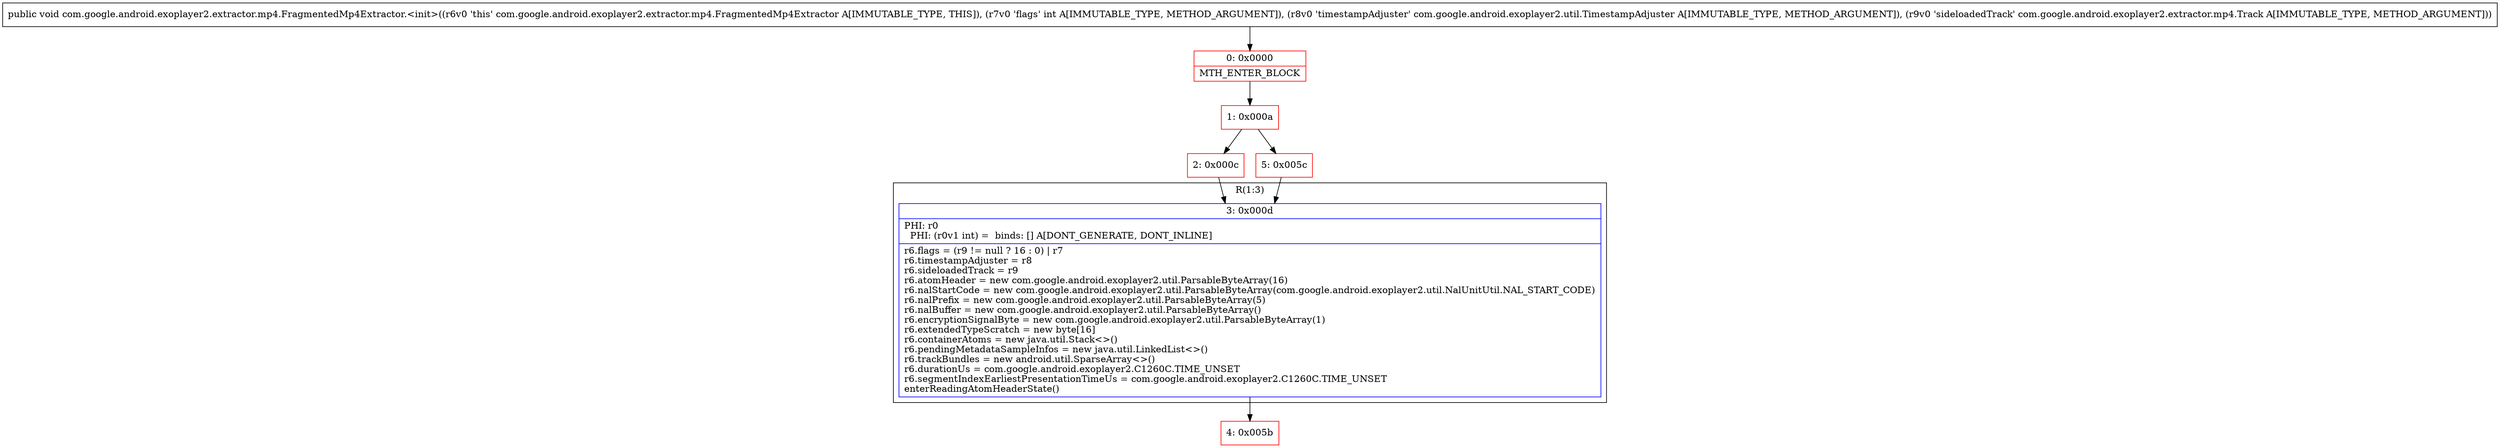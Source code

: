 digraph "CFG forcom.google.android.exoplayer2.extractor.mp4.FragmentedMp4Extractor.\<init\>(ILcom\/google\/android\/exoplayer2\/util\/TimestampAdjuster;Lcom\/google\/android\/exoplayer2\/extractor\/mp4\/Track;)V" {
subgraph cluster_Region_778426987 {
label = "R(1:3)";
node [shape=record,color=blue];
Node_3 [shape=record,label="{3\:\ 0x000d|PHI: r0 \l  PHI: (r0v1 int) =  binds: [] A[DONT_GENERATE, DONT_INLINE]\l|r6.flags = (r9 != null ? 16 : 0) \| r7\lr6.timestampAdjuster = r8\lr6.sideloadedTrack = r9\lr6.atomHeader = new com.google.android.exoplayer2.util.ParsableByteArray(16)\lr6.nalStartCode = new com.google.android.exoplayer2.util.ParsableByteArray(com.google.android.exoplayer2.util.NalUnitUtil.NAL_START_CODE)\lr6.nalPrefix = new com.google.android.exoplayer2.util.ParsableByteArray(5)\lr6.nalBuffer = new com.google.android.exoplayer2.util.ParsableByteArray()\lr6.encryptionSignalByte = new com.google.android.exoplayer2.util.ParsableByteArray(1)\lr6.extendedTypeScratch = new byte[16]\lr6.containerAtoms = new java.util.Stack\<\>()\lr6.pendingMetadataSampleInfos = new java.util.LinkedList\<\>()\lr6.trackBundles = new android.util.SparseArray\<\>()\lr6.durationUs = com.google.android.exoplayer2.C1260C.TIME_UNSET\lr6.segmentIndexEarliestPresentationTimeUs = com.google.android.exoplayer2.C1260C.TIME_UNSET\lenterReadingAtomHeaderState()\l}"];
}
Node_0 [shape=record,color=red,label="{0\:\ 0x0000|MTH_ENTER_BLOCK\l}"];
Node_1 [shape=record,color=red,label="{1\:\ 0x000a}"];
Node_2 [shape=record,color=red,label="{2\:\ 0x000c}"];
Node_4 [shape=record,color=red,label="{4\:\ 0x005b}"];
Node_5 [shape=record,color=red,label="{5\:\ 0x005c}"];
MethodNode[shape=record,label="{public void com.google.android.exoplayer2.extractor.mp4.FragmentedMp4Extractor.\<init\>((r6v0 'this' com.google.android.exoplayer2.extractor.mp4.FragmentedMp4Extractor A[IMMUTABLE_TYPE, THIS]), (r7v0 'flags' int A[IMMUTABLE_TYPE, METHOD_ARGUMENT]), (r8v0 'timestampAdjuster' com.google.android.exoplayer2.util.TimestampAdjuster A[IMMUTABLE_TYPE, METHOD_ARGUMENT]), (r9v0 'sideloadedTrack' com.google.android.exoplayer2.extractor.mp4.Track A[IMMUTABLE_TYPE, METHOD_ARGUMENT])) }"];
MethodNode -> Node_0;
Node_3 -> Node_4;
Node_0 -> Node_1;
Node_1 -> Node_2;
Node_1 -> Node_5;
Node_2 -> Node_3;
Node_5 -> Node_3;
}

